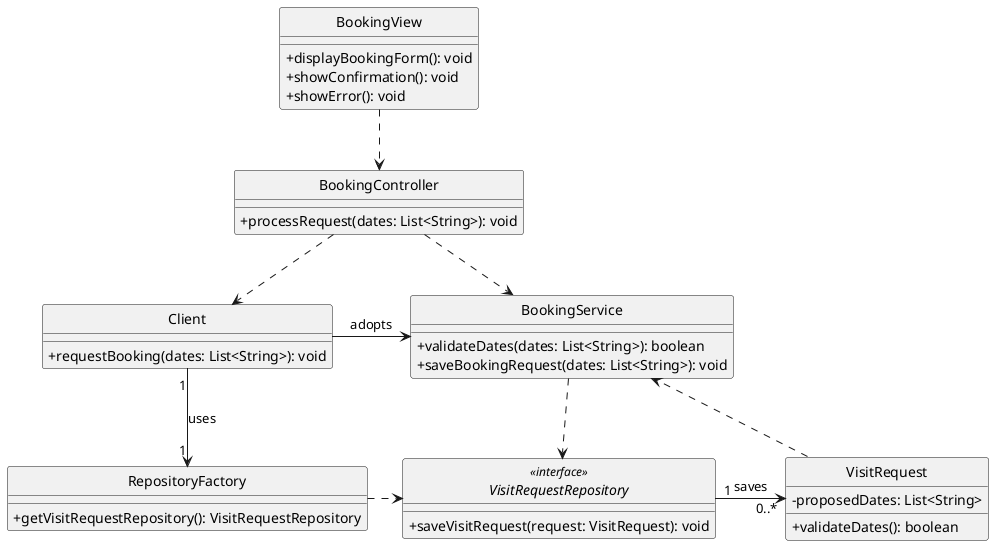 @startuml
hide circle
skinparam classAttributeIconSize 0

class BookingView {
  +displayBookingForm(): void
  +showConfirmation(): void
  +showError(): void
}

class BookingController {
  +processRequest(dates: List<String>): void
}

class BookingService {
  +validateDates(dates: List<String>): boolean
  +saveBookingRequest(dates: List<String>): void
}

interface VisitRequestRepository <<interface>> {
  +saveVisitRequest(request: VisitRequest): void
}

class VisitRequest {
  -proposedDates: List<String>
  +validateDates(): boolean
}

class Client {
  +requestBooking(dates: List<String>): void
}

class RepositoryFactory {
  +getVisitRequestRepository(): VisitRequestRepository
}

Client "1" -down-> "1" RepositoryFactory: uses
Client -> BookingService: adopts
VisitRequestRepository "1" -right-> "0..*" VisitRequest: saves
BookingController ..> Client
BookingView ..> BookingController
BookingController ..> BookingService
BookingService ..> VisitRequestRepository
VisitRequest ..> BookingService
RepositoryFactory .right.> VisitRequestRepository
@enduml
